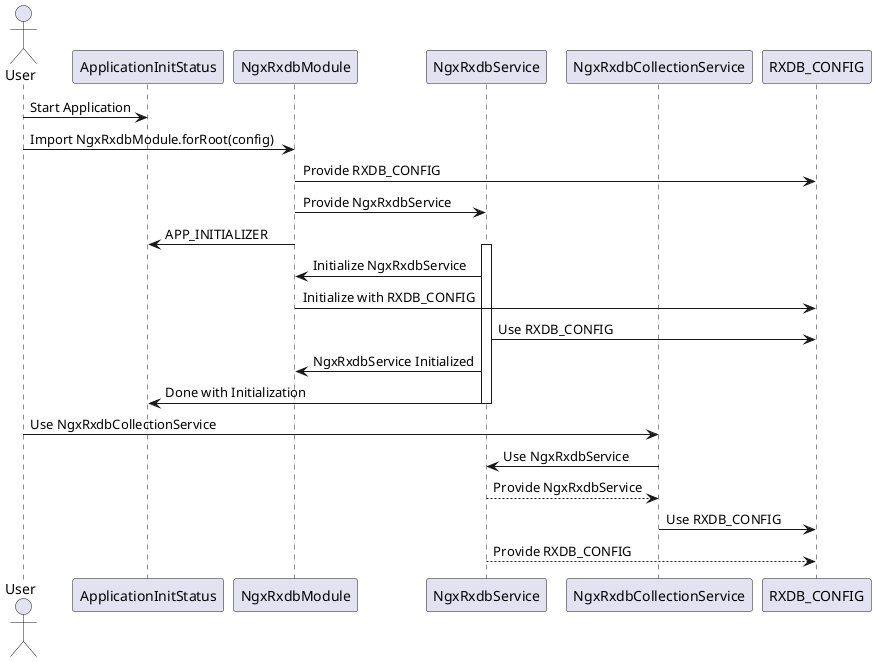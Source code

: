 @startuml NgxRxdbModule Initialization

actor User
participant ApplicationInitStatus
participant NgxRxdbModule
participant NgxRxdbService
participant NgxRxdbCollectionService
participant RXDB_CONFIG

User -> ApplicationInitStatus: Start Application
User -> NgxRxdbModule: Import NgxRxdbModule.forRoot(config)
NgxRxdbModule -> RXDB_CONFIG: Provide RXDB_CONFIG
NgxRxdbModule -> NgxRxdbService: Provide NgxRxdbService
NgxRxdbModule -> ApplicationInitStatus: APP_INITIALIZER

activate NgxRxdbService
NgxRxdbService -> NgxRxdbModule: Initialize NgxRxdbService
NgxRxdbModule -> RXDB_CONFIG: Initialize with RXDB_CONFIG
NgxRxdbService -> RXDB_CONFIG: Use RXDB_CONFIG
NgxRxdbService -> NgxRxdbModule: NgxRxdbService Initialized
NgxRxdbService -> ApplicationInitStatus: Done with Initialization

deactivate NgxRxdbService

User -> NgxRxdbCollectionService: Use NgxRxdbCollectionService
NgxRxdbCollectionService -> NgxRxdbService: Use NgxRxdbService
NgxRxdbService --> NgxRxdbCollectionService: Provide NgxRxdbService
NgxRxdbCollectionService -> RXDB_CONFIG: Use RXDB_CONFIG
NgxRxdbService --> RXDB_CONFIG: Provide RXDB_CONFIG

@enduml
